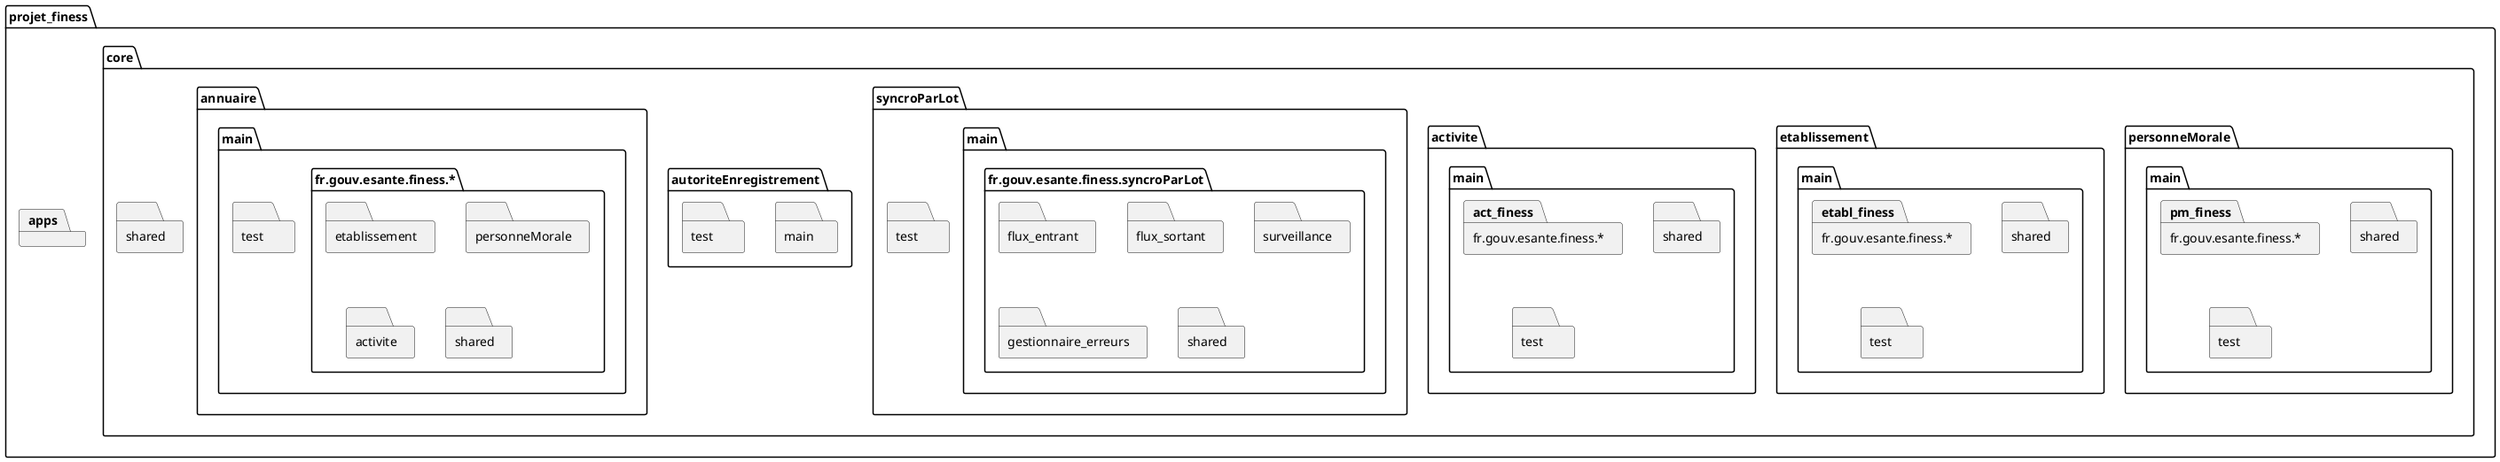 @startuml

package "projet_finess" {
  package "apps" as apps

  package "core" as core {
    package "personneMorale" as pm {
      package "main" as pm_main {
        package "fr.gouv.esante.finess.*" as pm_finess
        folder "shared" as pm_shared
        folder "test" as pm_test
      }
    }

    package "etablissement" as etabl {
      package "main" as etabl_main {
        package "fr.gouv.esante.finess.*" as etabl_finess
        folder "shared" as etabl_shared
        folder "test" as etabl_test
      }
    }

    package "activite" as act {
      package "main" as act_main {
        package "fr.gouv.esante.finess.*" as act_finess
        folder "shared" as act_shared
        folder "test" as act_test
      }
    }

    package "syncroParLot" as sync {
      package "main" as sync_main {
        package "fr.gouv.esante.finess.syncroParLot" as sync_finess {
          folder "flux_entrant" as sync_flux_entrant
          folder "flux_sortant" as sync_flux_sortant
          folder "surveillance" as sync_surveillance
          folder "gestionnaire_erreurs" as sync_gestionnaire_erreurs
          folder "shared" as sync_shared
        }
      }
      folder "test" as sync_test
    }

    package "autoriteEnregistrement" as autorite {
      folder "main" as autorite_main
      folder "test" as autorite_test
    }

    package "annuaire" as annuaire {
      package "main" as annuaire_main {
        package "fr.gouv.esante.finess.*" as annuaire_finess {
          folder "etablissement" as annuaire_etablissement
          folder "personneMorale" as annuaire_personneMorale
          folder "activite" as annuaire_activite
          folder "shared" as annuaire_shared
        }
        folder "test" as annuaire_test
      }
    }

    folder "shared" as shared
  }
}

@enduml